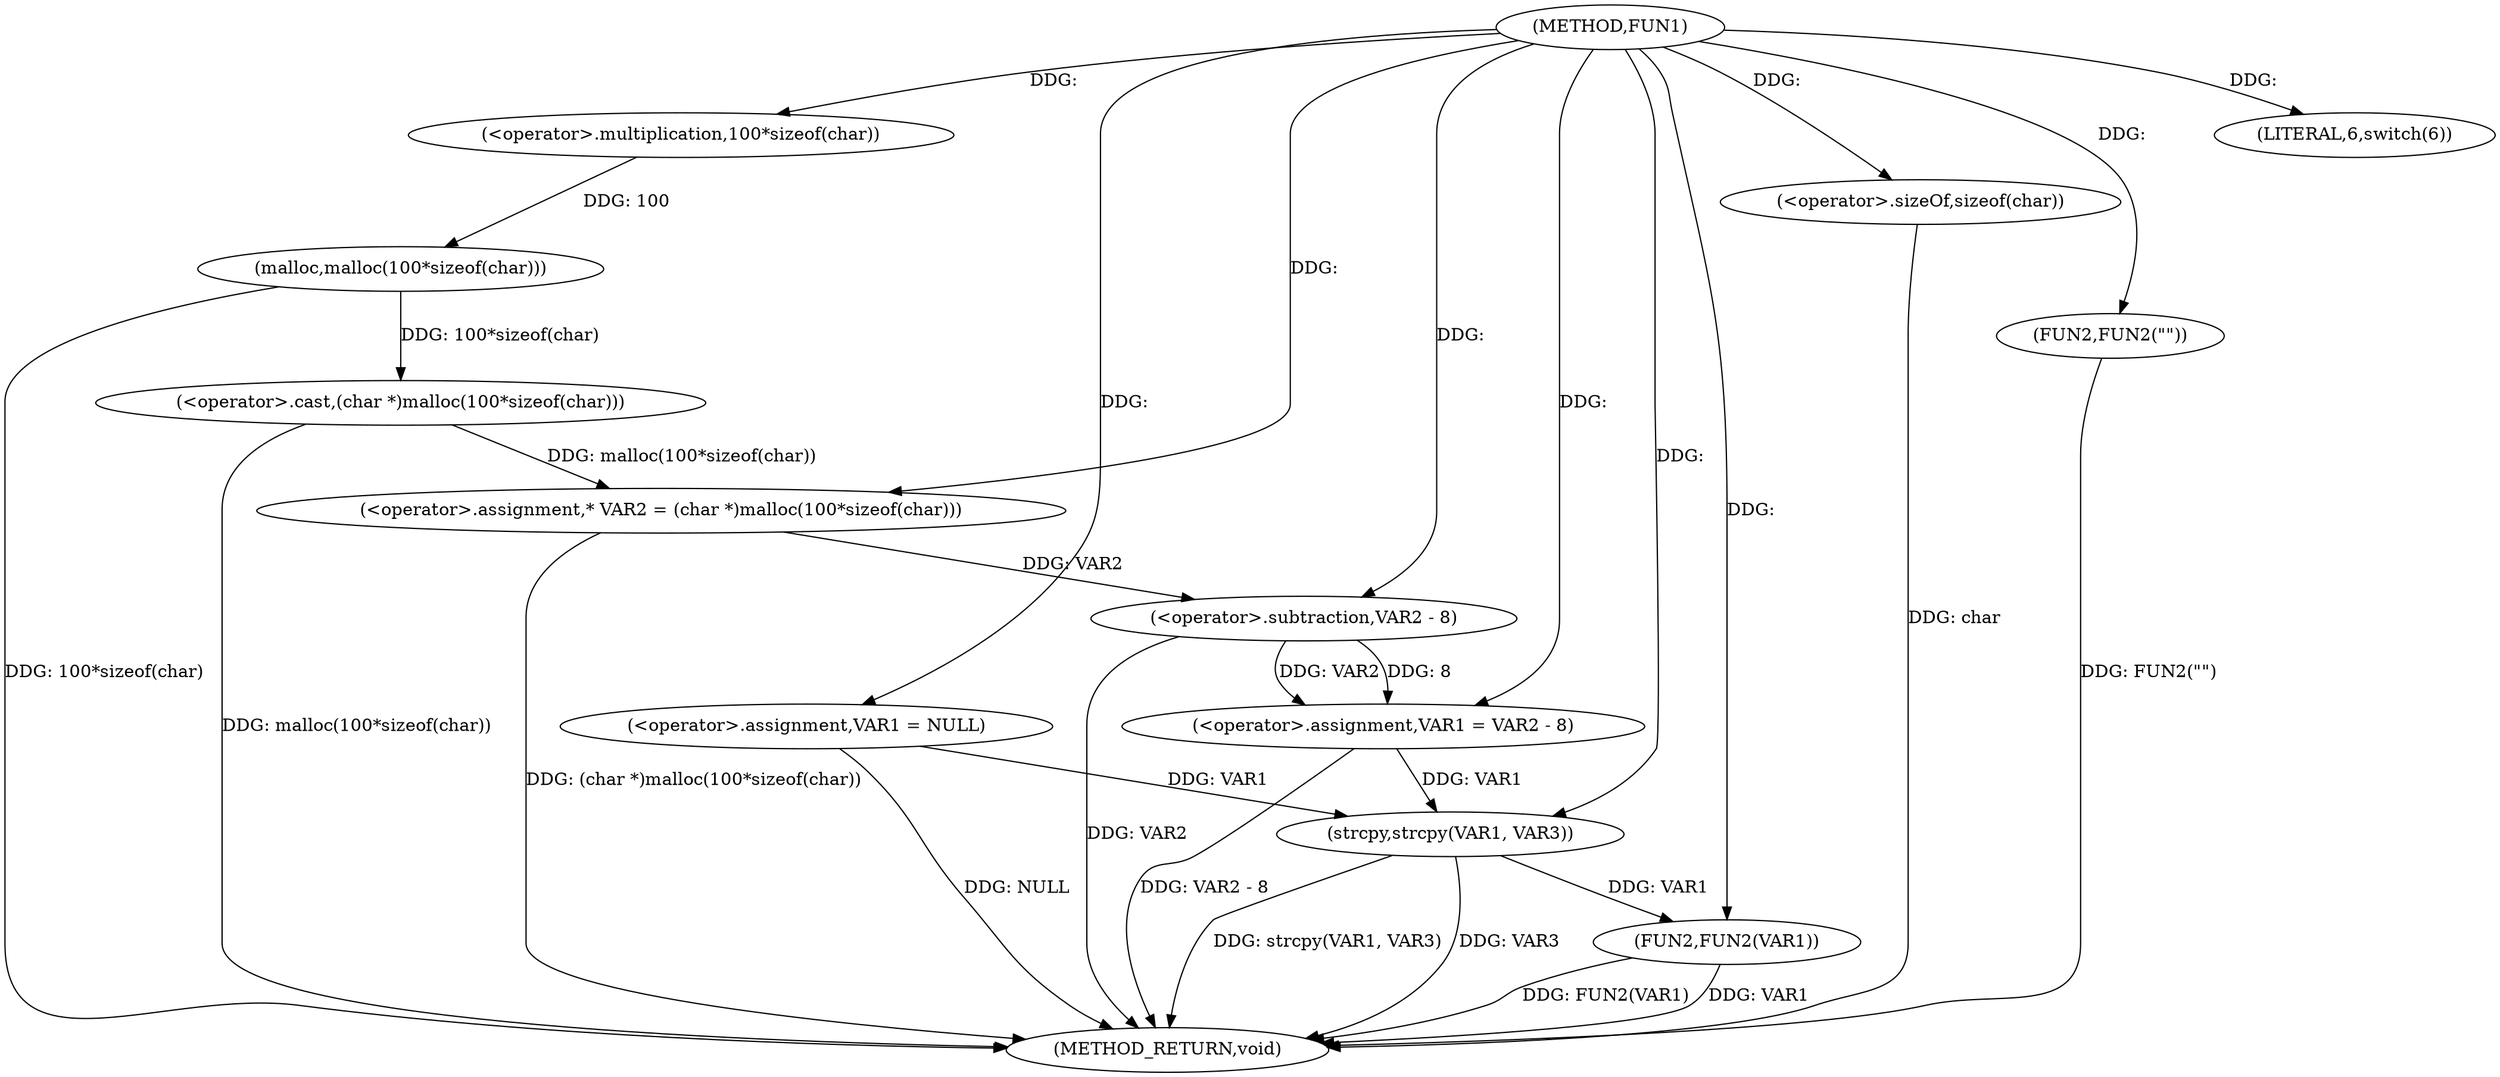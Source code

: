 digraph FUN1 {  
"1000100" [label = "(METHOD,FUN1)" ]
"1000138" [label = "(METHOD_RETURN,void)" ]
"1000103" [label = "(<operator>.assignment,VAR1 = NULL)" ]
"1000107" [label = "(LITERAL,6,switch(6))" ]
"1000112" [label = "(<operator>.assignment,* VAR2 = (char *)malloc(100*sizeof(char)))" ]
"1000114" [label = "(<operator>.cast,(char *)malloc(100*sizeof(char)))" ]
"1000116" [label = "(malloc,malloc(100*sizeof(char)))" ]
"1000117" [label = "(<operator>.multiplication,100*sizeof(char))" ]
"1000119" [label = "(<operator>.sizeOf,sizeof(char))" ]
"1000121" [label = "(<operator>.assignment,VAR1 = VAR2 - 8)" ]
"1000123" [label = "(<operator>.subtraction,VAR2 - 8)" ]
"1000128" [label = "(FUN2,FUN2(\"\"))" ]
"1000133" [label = "(strcpy,strcpy(VAR1, VAR3))" ]
"1000136" [label = "(FUN2,FUN2(VAR1))" ]
  "1000116" -> "1000138"  [ label = "DDG: 100*sizeof(char)"] 
  "1000103" -> "1000138"  [ label = "DDG: NULL"] 
  "1000112" -> "1000138"  [ label = "DDG: (char *)malloc(100*sizeof(char))"] 
  "1000121" -> "1000138"  [ label = "DDG: VAR2 - 8"] 
  "1000136" -> "1000138"  [ label = "DDG: FUN2(VAR1)"] 
  "1000128" -> "1000138"  [ label = "DDG: FUN2(\"\")"] 
  "1000114" -> "1000138"  [ label = "DDG: malloc(100*sizeof(char))"] 
  "1000136" -> "1000138"  [ label = "DDG: VAR1"] 
  "1000123" -> "1000138"  [ label = "DDG: VAR2"] 
  "1000133" -> "1000138"  [ label = "DDG: strcpy(VAR1, VAR3)"] 
  "1000133" -> "1000138"  [ label = "DDG: VAR3"] 
  "1000119" -> "1000138"  [ label = "DDG: char"] 
  "1000100" -> "1000103"  [ label = "DDG: "] 
  "1000100" -> "1000107"  [ label = "DDG: "] 
  "1000114" -> "1000112"  [ label = "DDG: malloc(100*sizeof(char))"] 
  "1000100" -> "1000112"  [ label = "DDG: "] 
  "1000116" -> "1000114"  [ label = "DDG: 100*sizeof(char)"] 
  "1000117" -> "1000116"  [ label = "DDG: 100"] 
  "1000100" -> "1000117"  [ label = "DDG: "] 
  "1000100" -> "1000119"  [ label = "DDG: "] 
  "1000123" -> "1000121"  [ label = "DDG: VAR2"] 
  "1000123" -> "1000121"  [ label = "DDG: 8"] 
  "1000100" -> "1000121"  [ label = "DDG: "] 
  "1000112" -> "1000123"  [ label = "DDG: VAR2"] 
  "1000100" -> "1000123"  [ label = "DDG: "] 
  "1000100" -> "1000128"  [ label = "DDG: "] 
  "1000103" -> "1000133"  [ label = "DDG: VAR1"] 
  "1000121" -> "1000133"  [ label = "DDG: VAR1"] 
  "1000100" -> "1000133"  [ label = "DDG: "] 
  "1000133" -> "1000136"  [ label = "DDG: VAR1"] 
  "1000100" -> "1000136"  [ label = "DDG: "] 
}
